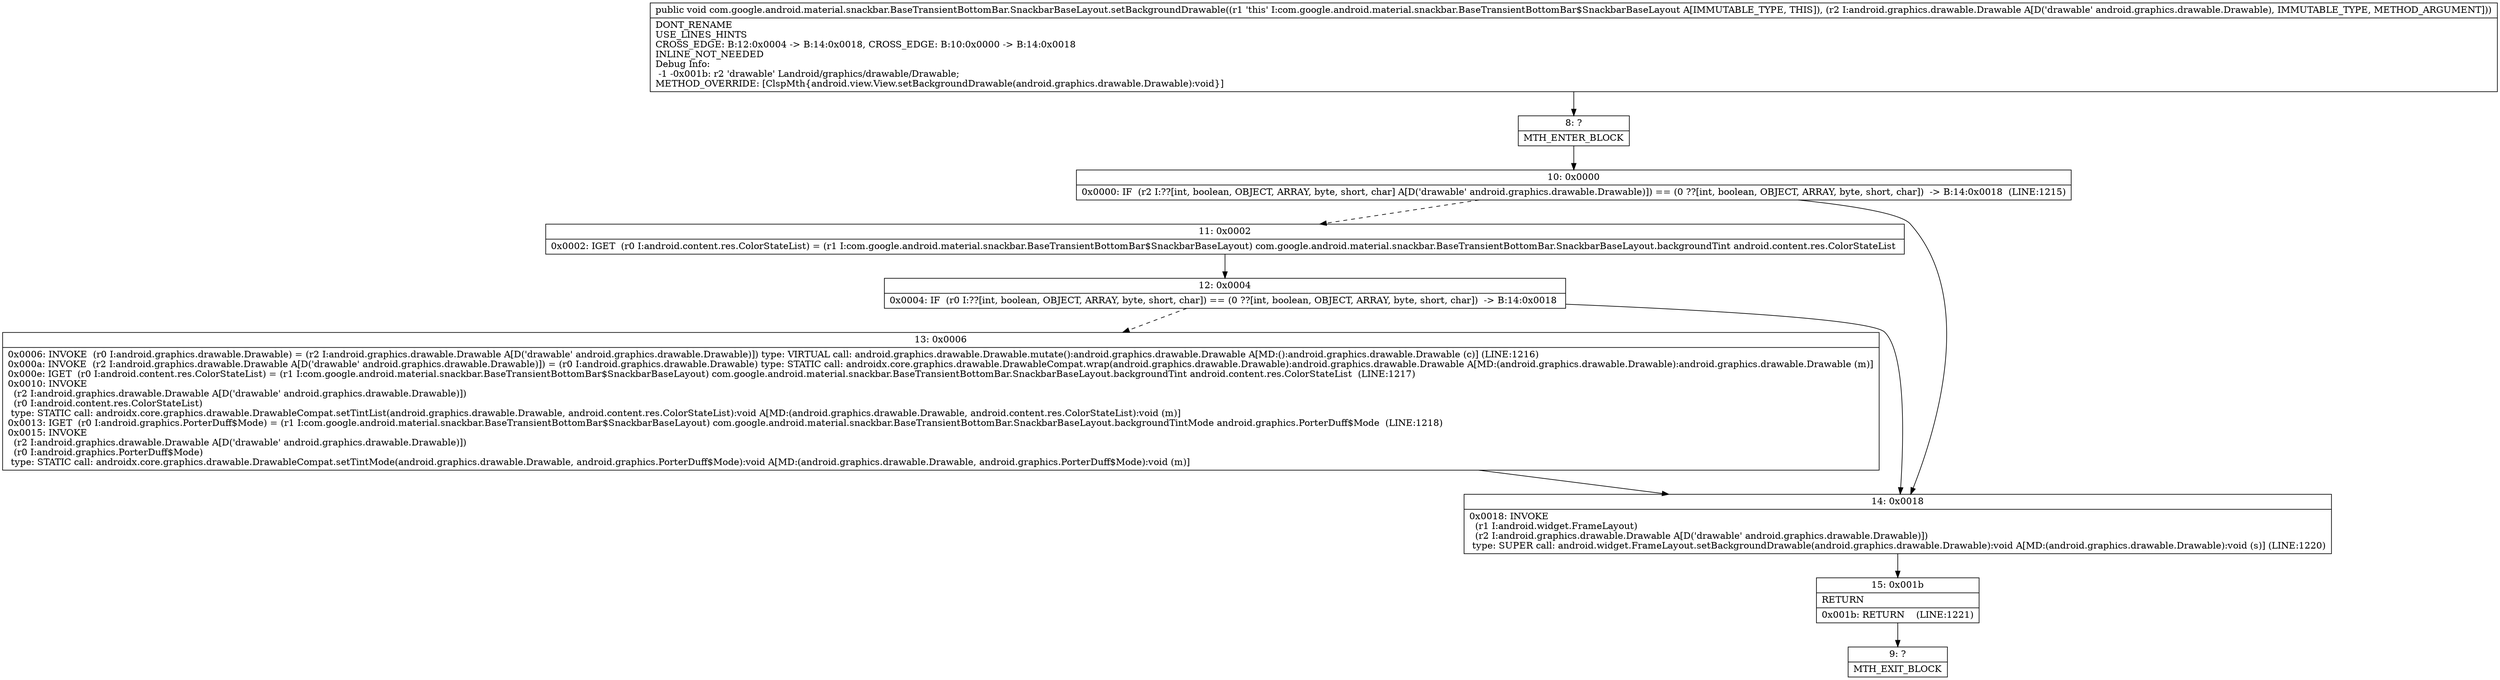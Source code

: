 digraph "CFG forcom.google.android.material.snackbar.BaseTransientBottomBar.SnackbarBaseLayout.setBackgroundDrawable(Landroid\/graphics\/drawable\/Drawable;)V" {
Node_8 [shape=record,label="{8\:\ ?|MTH_ENTER_BLOCK\l}"];
Node_10 [shape=record,label="{10\:\ 0x0000|0x0000: IF  (r2 I:??[int, boolean, OBJECT, ARRAY, byte, short, char] A[D('drawable' android.graphics.drawable.Drawable)]) == (0 ??[int, boolean, OBJECT, ARRAY, byte, short, char])  \-\> B:14:0x0018  (LINE:1215)\l}"];
Node_11 [shape=record,label="{11\:\ 0x0002|0x0002: IGET  (r0 I:android.content.res.ColorStateList) = (r1 I:com.google.android.material.snackbar.BaseTransientBottomBar$SnackbarBaseLayout) com.google.android.material.snackbar.BaseTransientBottomBar.SnackbarBaseLayout.backgroundTint android.content.res.ColorStateList \l}"];
Node_12 [shape=record,label="{12\:\ 0x0004|0x0004: IF  (r0 I:??[int, boolean, OBJECT, ARRAY, byte, short, char]) == (0 ??[int, boolean, OBJECT, ARRAY, byte, short, char])  \-\> B:14:0x0018 \l}"];
Node_13 [shape=record,label="{13\:\ 0x0006|0x0006: INVOKE  (r0 I:android.graphics.drawable.Drawable) = (r2 I:android.graphics.drawable.Drawable A[D('drawable' android.graphics.drawable.Drawable)]) type: VIRTUAL call: android.graphics.drawable.Drawable.mutate():android.graphics.drawable.Drawable A[MD:():android.graphics.drawable.Drawable (c)] (LINE:1216)\l0x000a: INVOKE  (r2 I:android.graphics.drawable.Drawable A[D('drawable' android.graphics.drawable.Drawable)]) = (r0 I:android.graphics.drawable.Drawable) type: STATIC call: androidx.core.graphics.drawable.DrawableCompat.wrap(android.graphics.drawable.Drawable):android.graphics.drawable.Drawable A[MD:(android.graphics.drawable.Drawable):android.graphics.drawable.Drawable (m)]\l0x000e: IGET  (r0 I:android.content.res.ColorStateList) = (r1 I:com.google.android.material.snackbar.BaseTransientBottomBar$SnackbarBaseLayout) com.google.android.material.snackbar.BaseTransientBottomBar.SnackbarBaseLayout.backgroundTint android.content.res.ColorStateList  (LINE:1217)\l0x0010: INVOKE  \l  (r2 I:android.graphics.drawable.Drawable A[D('drawable' android.graphics.drawable.Drawable)])\l  (r0 I:android.content.res.ColorStateList)\l type: STATIC call: androidx.core.graphics.drawable.DrawableCompat.setTintList(android.graphics.drawable.Drawable, android.content.res.ColorStateList):void A[MD:(android.graphics.drawable.Drawable, android.content.res.ColorStateList):void (m)]\l0x0013: IGET  (r0 I:android.graphics.PorterDuff$Mode) = (r1 I:com.google.android.material.snackbar.BaseTransientBottomBar$SnackbarBaseLayout) com.google.android.material.snackbar.BaseTransientBottomBar.SnackbarBaseLayout.backgroundTintMode android.graphics.PorterDuff$Mode  (LINE:1218)\l0x0015: INVOKE  \l  (r2 I:android.graphics.drawable.Drawable A[D('drawable' android.graphics.drawable.Drawable)])\l  (r0 I:android.graphics.PorterDuff$Mode)\l type: STATIC call: androidx.core.graphics.drawable.DrawableCompat.setTintMode(android.graphics.drawable.Drawable, android.graphics.PorterDuff$Mode):void A[MD:(android.graphics.drawable.Drawable, android.graphics.PorterDuff$Mode):void (m)]\l}"];
Node_14 [shape=record,label="{14\:\ 0x0018|0x0018: INVOKE  \l  (r1 I:android.widget.FrameLayout)\l  (r2 I:android.graphics.drawable.Drawable A[D('drawable' android.graphics.drawable.Drawable)])\l type: SUPER call: android.widget.FrameLayout.setBackgroundDrawable(android.graphics.drawable.Drawable):void A[MD:(android.graphics.drawable.Drawable):void (s)] (LINE:1220)\l}"];
Node_15 [shape=record,label="{15\:\ 0x001b|RETURN\l|0x001b: RETURN    (LINE:1221)\l}"];
Node_9 [shape=record,label="{9\:\ ?|MTH_EXIT_BLOCK\l}"];
MethodNode[shape=record,label="{public void com.google.android.material.snackbar.BaseTransientBottomBar.SnackbarBaseLayout.setBackgroundDrawable((r1 'this' I:com.google.android.material.snackbar.BaseTransientBottomBar$SnackbarBaseLayout A[IMMUTABLE_TYPE, THIS]), (r2 I:android.graphics.drawable.Drawable A[D('drawable' android.graphics.drawable.Drawable), IMMUTABLE_TYPE, METHOD_ARGUMENT]))  | DONT_RENAME\lUSE_LINES_HINTS\lCROSS_EDGE: B:12:0x0004 \-\> B:14:0x0018, CROSS_EDGE: B:10:0x0000 \-\> B:14:0x0018\lINLINE_NOT_NEEDED\lDebug Info:\l  \-1 \-0x001b: r2 'drawable' Landroid\/graphics\/drawable\/Drawable;\lMETHOD_OVERRIDE: [ClspMth\{android.view.View.setBackgroundDrawable(android.graphics.drawable.Drawable):void\}]\l}"];
MethodNode -> Node_8;Node_8 -> Node_10;
Node_10 -> Node_11[style=dashed];
Node_10 -> Node_14;
Node_11 -> Node_12;
Node_12 -> Node_13[style=dashed];
Node_12 -> Node_14;
Node_13 -> Node_14;
Node_14 -> Node_15;
Node_15 -> Node_9;
}

